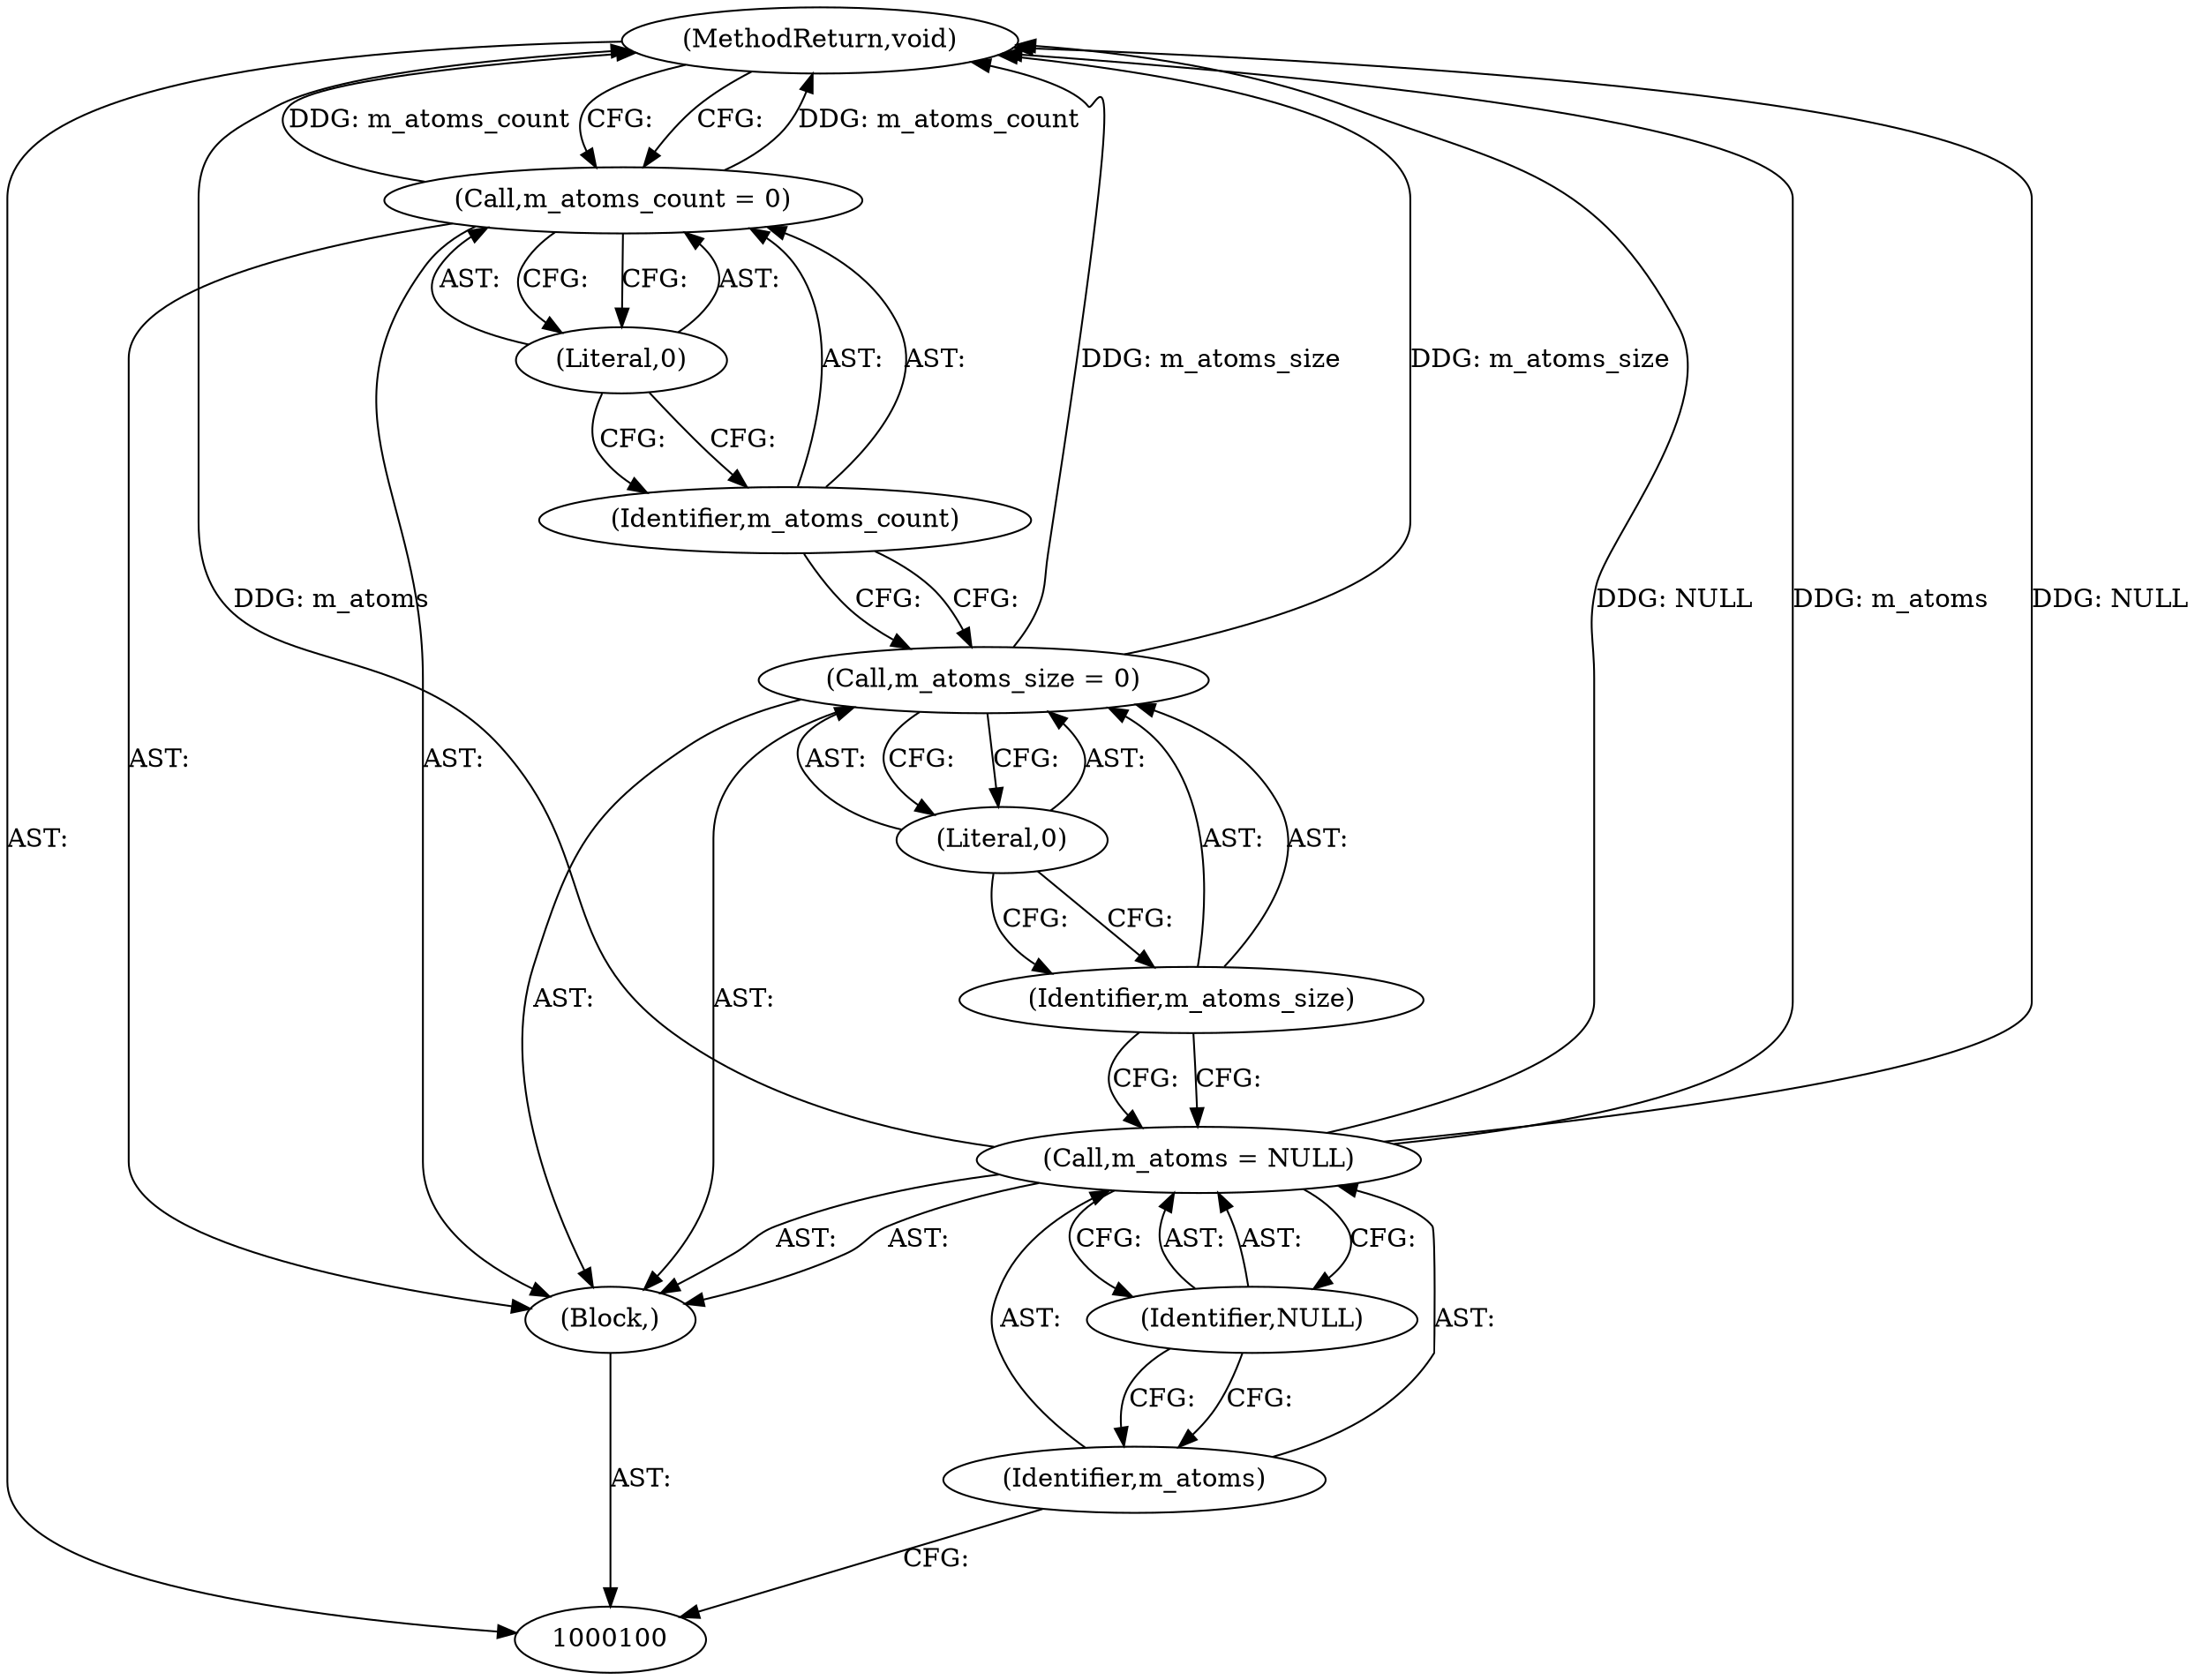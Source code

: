 digraph "1_Android_04839626ed859623901ebd3a5fd483982186b59d_148" {
"1000111" [label="(MethodReturn,void)"];
"1000101" [label="(Block,)"];
"1000104" [label="(Identifier,NULL)"];
"1000102" [label="(Call,m_atoms = NULL)"];
"1000103" [label="(Identifier,m_atoms)"];
"1000107" [label="(Literal,0)"];
"1000105" [label="(Call,m_atoms_size = 0)"];
"1000106" [label="(Identifier,m_atoms_size)"];
"1000110" [label="(Literal,0)"];
"1000108" [label="(Call,m_atoms_count = 0)"];
"1000109" [label="(Identifier,m_atoms_count)"];
"1000111" -> "1000100"  [label="AST: "];
"1000111" -> "1000108"  [label="CFG: "];
"1000102" -> "1000111"  [label="DDG: NULL"];
"1000102" -> "1000111"  [label="DDG: m_atoms"];
"1000105" -> "1000111"  [label="DDG: m_atoms_size"];
"1000108" -> "1000111"  [label="DDG: m_atoms_count"];
"1000101" -> "1000100"  [label="AST: "];
"1000102" -> "1000101"  [label="AST: "];
"1000105" -> "1000101"  [label="AST: "];
"1000108" -> "1000101"  [label="AST: "];
"1000104" -> "1000102"  [label="AST: "];
"1000104" -> "1000103"  [label="CFG: "];
"1000102" -> "1000104"  [label="CFG: "];
"1000102" -> "1000101"  [label="AST: "];
"1000102" -> "1000104"  [label="CFG: "];
"1000103" -> "1000102"  [label="AST: "];
"1000104" -> "1000102"  [label="AST: "];
"1000106" -> "1000102"  [label="CFG: "];
"1000102" -> "1000111"  [label="DDG: NULL"];
"1000102" -> "1000111"  [label="DDG: m_atoms"];
"1000103" -> "1000102"  [label="AST: "];
"1000103" -> "1000100"  [label="CFG: "];
"1000104" -> "1000103"  [label="CFG: "];
"1000107" -> "1000105"  [label="AST: "];
"1000107" -> "1000106"  [label="CFG: "];
"1000105" -> "1000107"  [label="CFG: "];
"1000105" -> "1000101"  [label="AST: "];
"1000105" -> "1000107"  [label="CFG: "];
"1000106" -> "1000105"  [label="AST: "];
"1000107" -> "1000105"  [label="AST: "];
"1000109" -> "1000105"  [label="CFG: "];
"1000105" -> "1000111"  [label="DDG: m_atoms_size"];
"1000106" -> "1000105"  [label="AST: "];
"1000106" -> "1000102"  [label="CFG: "];
"1000107" -> "1000106"  [label="CFG: "];
"1000110" -> "1000108"  [label="AST: "];
"1000110" -> "1000109"  [label="CFG: "];
"1000108" -> "1000110"  [label="CFG: "];
"1000108" -> "1000101"  [label="AST: "];
"1000108" -> "1000110"  [label="CFG: "];
"1000109" -> "1000108"  [label="AST: "];
"1000110" -> "1000108"  [label="AST: "];
"1000111" -> "1000108"  [label="CFG: "];
"1000108" -> "1000111"  [label="DDG: m_atoms_count"];
"1000109" -> "1000108"  [label="AST: "];
"1000109" -> "1000105"  [label="CFG: "];
"1000110" -> "1000109"  [label="CFG: "];
}
